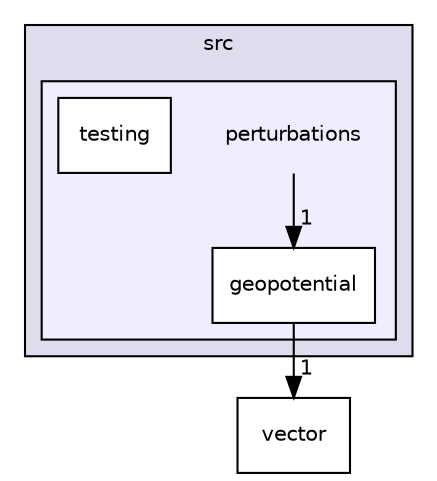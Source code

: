 digraph "src/perturbations" {
  compound=true
  node [ fontsize="10", fontname="Helvetica"];
  edge [ labelfontsize="10", labelfontname="Helvetica"];
  subgraph clusterdir_68267d1309a1af8e8297ef4c3efbcdba {
    graph [ bgcolor="#ddddee", pencolor="black", label="src" fontname="Helvetica", fontsize="10", URL="dir_68267d1309a1af8e8297ef4c3efbcdba.html"]
  subgraph clusterdir_6d92fb80b9641c838ab72716bed4978c {
    graph [ bgcolor="#eeeeff", pencolor="black", label="" URL="dir_6d92fb80b9641c838ab72716bed4978c.html"];
    dir_6d92fb80b9641c838ab72716bed4978c [shape=plaintext label="perturbations"];
    dir_c1b9d0f9181879120646dc9bc60650da [shape=box label="geopotential" color="black" fillcolor="white" style="filled" URL="dir_c1b9d0f9181879120646dc9bc60650da.html"];
    dir_23e8d7c4e58ffa407668d3b0f9c3440d [shape=box label="testing" color="black" fillcolor="white" style="filled" URL="dir_23e8d7c4e58ffa407668d3b0f9c3440d.html"];
  }
  }
  dir_0baa9f3d984dd29d1429171590d769d6 [shape=box label="vector" URL="dir_0baa9f3d984dd29d1429171590d769d6.html"];
  dir_6d92fb80b9641c838ab72716bed4978c->dir_c1b9d0f9181879120646dc9bc60650da [headlabel="1", labeldistance=1.5 headhref="dir_000005_000006.html"];
  dir_c1b9d0f9181879120646dc9bc60650da->dir_0baa9f3d984dd29d1429171590d769d6 [headlabel="1", labeldistance=1.5 headhref="dir_000006_000009.html"];
}

